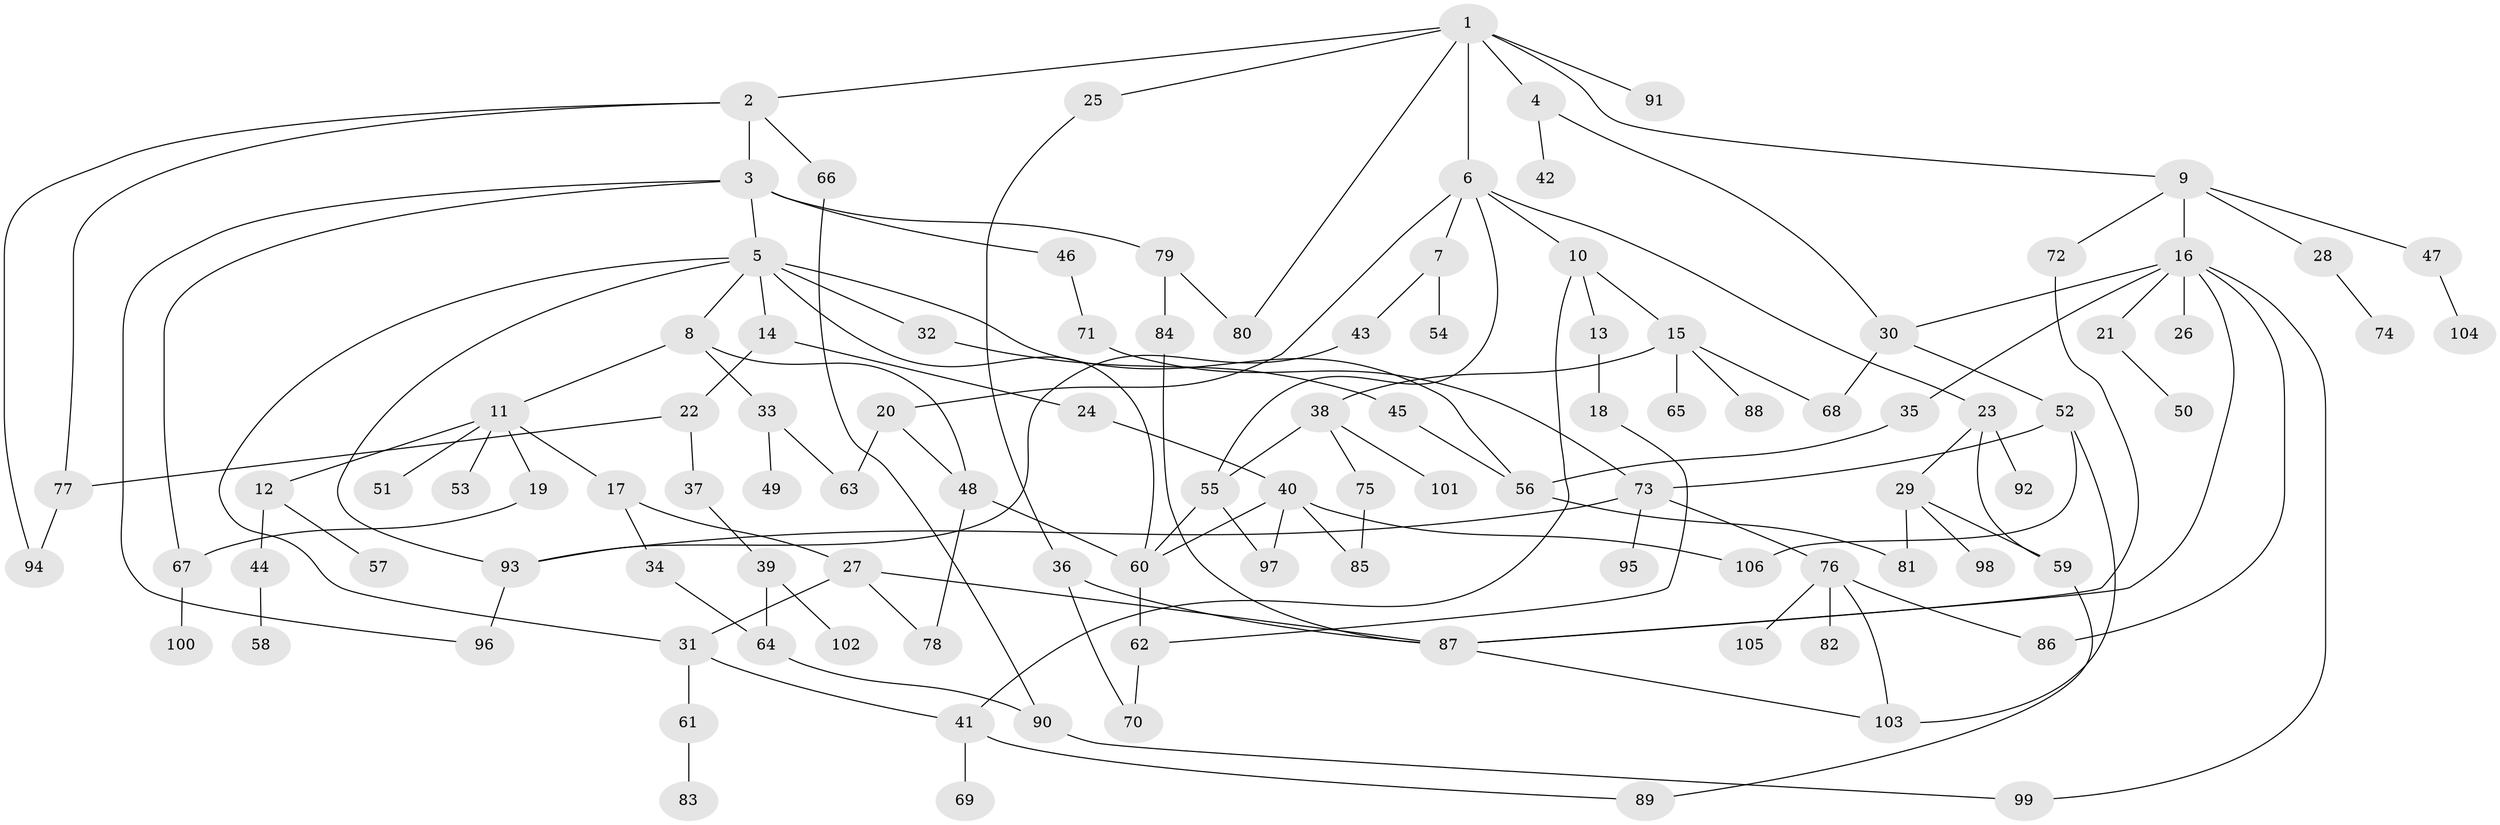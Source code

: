 // Generated by graph-tools (version 1.1) at 2025/49/03/09/25 03:49:24]
// undirected, 106 vertices, 144 edges
graph export_dot {
graph [start="1"]
  node [color=gray90,style=filled];
  1;
  2;
  3;
  4;
  5;
  6;
  7;
  8;
  9;
  10;
  11;
  12;
  13;
  14;
  15;
  16;
  17;
  18;
  19;
  20;
  21;
  22;
  23;
  24;
  25;
  26;
  27;
  28;
  29;
  30;
  31;
  32;
  33;
  34;
  35;
  36;
  37;
  38;
  39;
  40;
  41;
  42;
  43;
  44;
  45;
  46;
  47;
  48;
  49;
  50;
  51;
  52;
  53;
  54;
  55;
  56;
  57;
  58;
  59;
  60;
  61;
  62;
  63;
  64;
  65;
  66;
  67;
  68;
  69;
  70;
  71;
  72;
  73;
  74;
  75;
  76;
  77;
  78;
  79;
  80;
  81;
  82;
  83;
  84;
  85;
  86;
  87;
  88;
  89;
  90;
  91;
  92;
  93;
  94;
  95;
  96;
  97;
  98;
  99;
  100;
  101;
  102;
  103;
  104;
  105;
  106;
  1 -- 2;
  1 -- 4;
  1 -- 6;
  1 -- 9;
  1 -- 25;
  1 -- 91;
  1 -- 80;
  2 -- 3;
  2 -- 66;
  2 -- 77;
  2 -- 94;
  3 -- 5;
  3 -- 46;
  3 -- 79;
  3 -- 67;
  3 -- 96;
  4 -- 42;
  4 -- 30;
  5 -- 8;
  5 -- 14;
  5 -- 32;
  5 -- 56;
  5 -- 93;
  5 -- 31;
  5 -- 60;
  6 -- 7;
  6 -- 10;
  6 -- 20;
  6 -- 23;
  6 -- 55;
  7 -- 43;
  7 -- 54;
  8 -- 11;
  8 -- 33;
  8 -- 48;
  9 -- 16;
  9 -- 28;
  9 -- 47;
  9 -- 72;
  10 -- 13;
  10 -- 15;
  10 -- 41;
  11 -- 12;
  11 -- 17;
  11 -- 19;
  11 -- 51;
  11 -- 53;
  12 -- 44;
  12 -- 57;
  13 -- 18;
  14 -- 22;
  14 -- 24;
  15 -- 38;
  15 -- 65;
  15 -- 68;
  15 -- 88;
  16 -- 21;
  16 -- 26;
  16 -- 30;
  16 -- 35;
  16 -- 86;
  16 -- 87;
  16 -- 99;
  17 -- 27;
  17 -- 34;
  18 -- 62;
  19 -- 67;
  20 -- 48;
  20 -- 63;
  21 -- 50;
  22 -- 37;
  22 -- 77;
  23 -- 29;
  23 -- 59;
  23 -- 92;
  24 -- 40;
  25 -- 36;
  27 -- 31;
  27 -- 78;
  27 -- 87;
  28 -- 74;
  29 -- 98;
  29 -- 81;
  29 -- 59;
  30 -- 52;
  30 -- 68;
  31 -- 61;
  31 -- 41;
  32 -- 45;
  33 -- 49;
  33 -- 63;
  34 -- 64;
  35 -- 56;
  36 -- 70;
  36 -- 87;
  37 -- 39;
  38 -- 55;
  38 -- 75;
  38 -- 101;
  39 -- 102;
  39 -- 64;
  40 -- 106;
  40 -- 85;
  40 -- 97;
  40 -- 60;
  41 -- 69;
  41 -- 89;
  43 -- 93;
  44 -- 58;
  45 -- 56;
  46 -- 71;
  47 -- 104;
  48 -- 78;
  48 -- 60;
  52 -- 106;
  52 -- 73;
  52 -- 103;
  55 -- 60;
  55 -- 97;
  56 -- 81;
  59 -- 89;
  60 -- 62;
  61 -- 83;
  62 -- 70;
  64 -- 90;
  66 -- 90;
  67 -- 100;
  71 -- 73;
  72 -- 87;
  73 -- 76;
  73 -- 95;
  73 -- 93;
  75 -- 85;
  76 -- 82;
  76 -- 103;
  76 -- 105;
  76 -- 86;
  77 -- 94;
  79 -- 80;
  79 -- 84;
  84 -- 87;
  87 -- 103;
  90 -- 99;
  93 -- 96;
}
